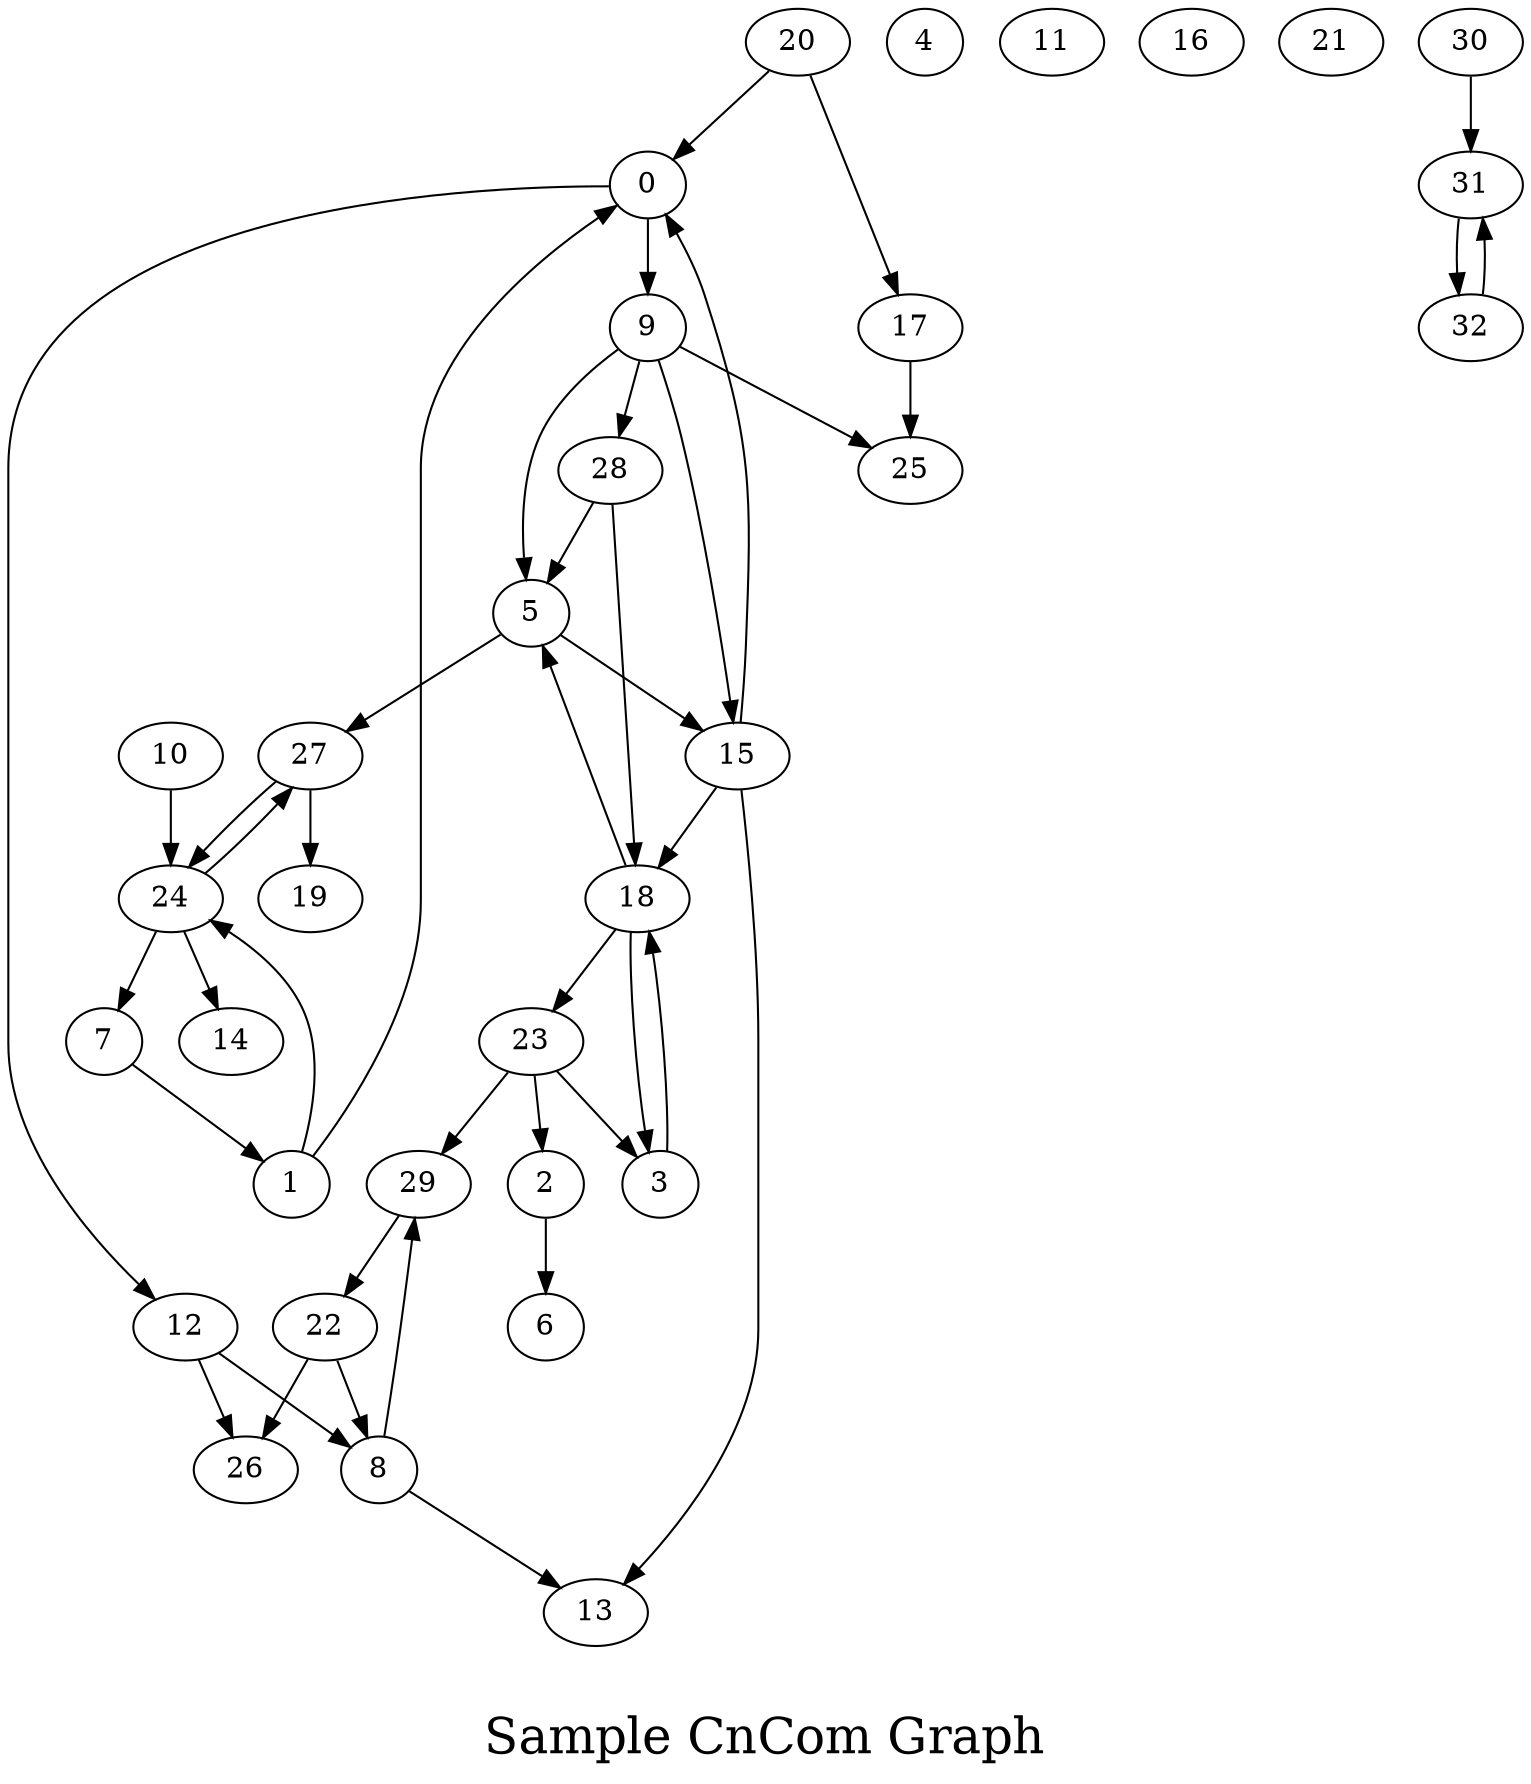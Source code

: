 /*****
Sample CnCom Graph
*****/

digraph G {
  graph [splines=true overlap=false]
  node  [shape=ellipse, width=0.3, height=0.3]
  0 [label="0"];
  1 [label="1"];
  2 [label="2"];
  3 [label="3"];
  4 [label="4"];
  5 [label="5"];
  6 [label="6"];
  7 [label="7"];
  8 [label="8"];
  9 [label="9"];
  10 [label="10"];
  11 [label="11"];
  12 [label="12"];
  13 [label="13"];
  14 [label="14"];
  15 [label="15"];
  16 [label="16"];
  17 [label="17"];
  18 [label="18"];
  19 [label="19"];
  20 [label="20"];
  21 [label="21"];
  22 [label="22"];
  23 [label="23"];
  24 [label="24"];
  25 [label="25"];
  26 [label="26"];
  27 [label="27"];
  28 [label="28"];
  29 [label="29"];
  30 [label="30"];
  31 [label="31"];
  32 [label="32"];
  0 -> 9;
  0 -> 12;
  1 -> 0;
  1 -> 24;
  2 -> 6;
  3 -> 18;
  5 -> 15;
  5 -> 27;
  7 -> 1;
  8 -> 13;
  8 -> 29;
  9 -> 5;
  9 -> 15;
  9 -> 25;
  9 -> 28;
  10 -> 24;
  12 -> 8;
  12 -> 26;
  15 -> 0;
  15 -> 13;
  15 -> 18;
  17 -> 25;
  18 -> 3;
  18 -> 5;
  18 -> 23;
  20 -> 0;
  20 -> 17;
  22 -> 8;
  22 -> 26;
  23 -> 2;
  23 -> 3;
  23 -> 29;
  24 -> 7;
  24 -> 14;
  24 -> 27;
  27 -> 19;
  27 -> 24;
  28 -> 5;
  28 -> 18;
  29 -> 22;
  30 -> 31;
  31 -> 32;
  32 -> 31;
  label = "\nSample CnCom Graph\n";  fontsize=24;
}
